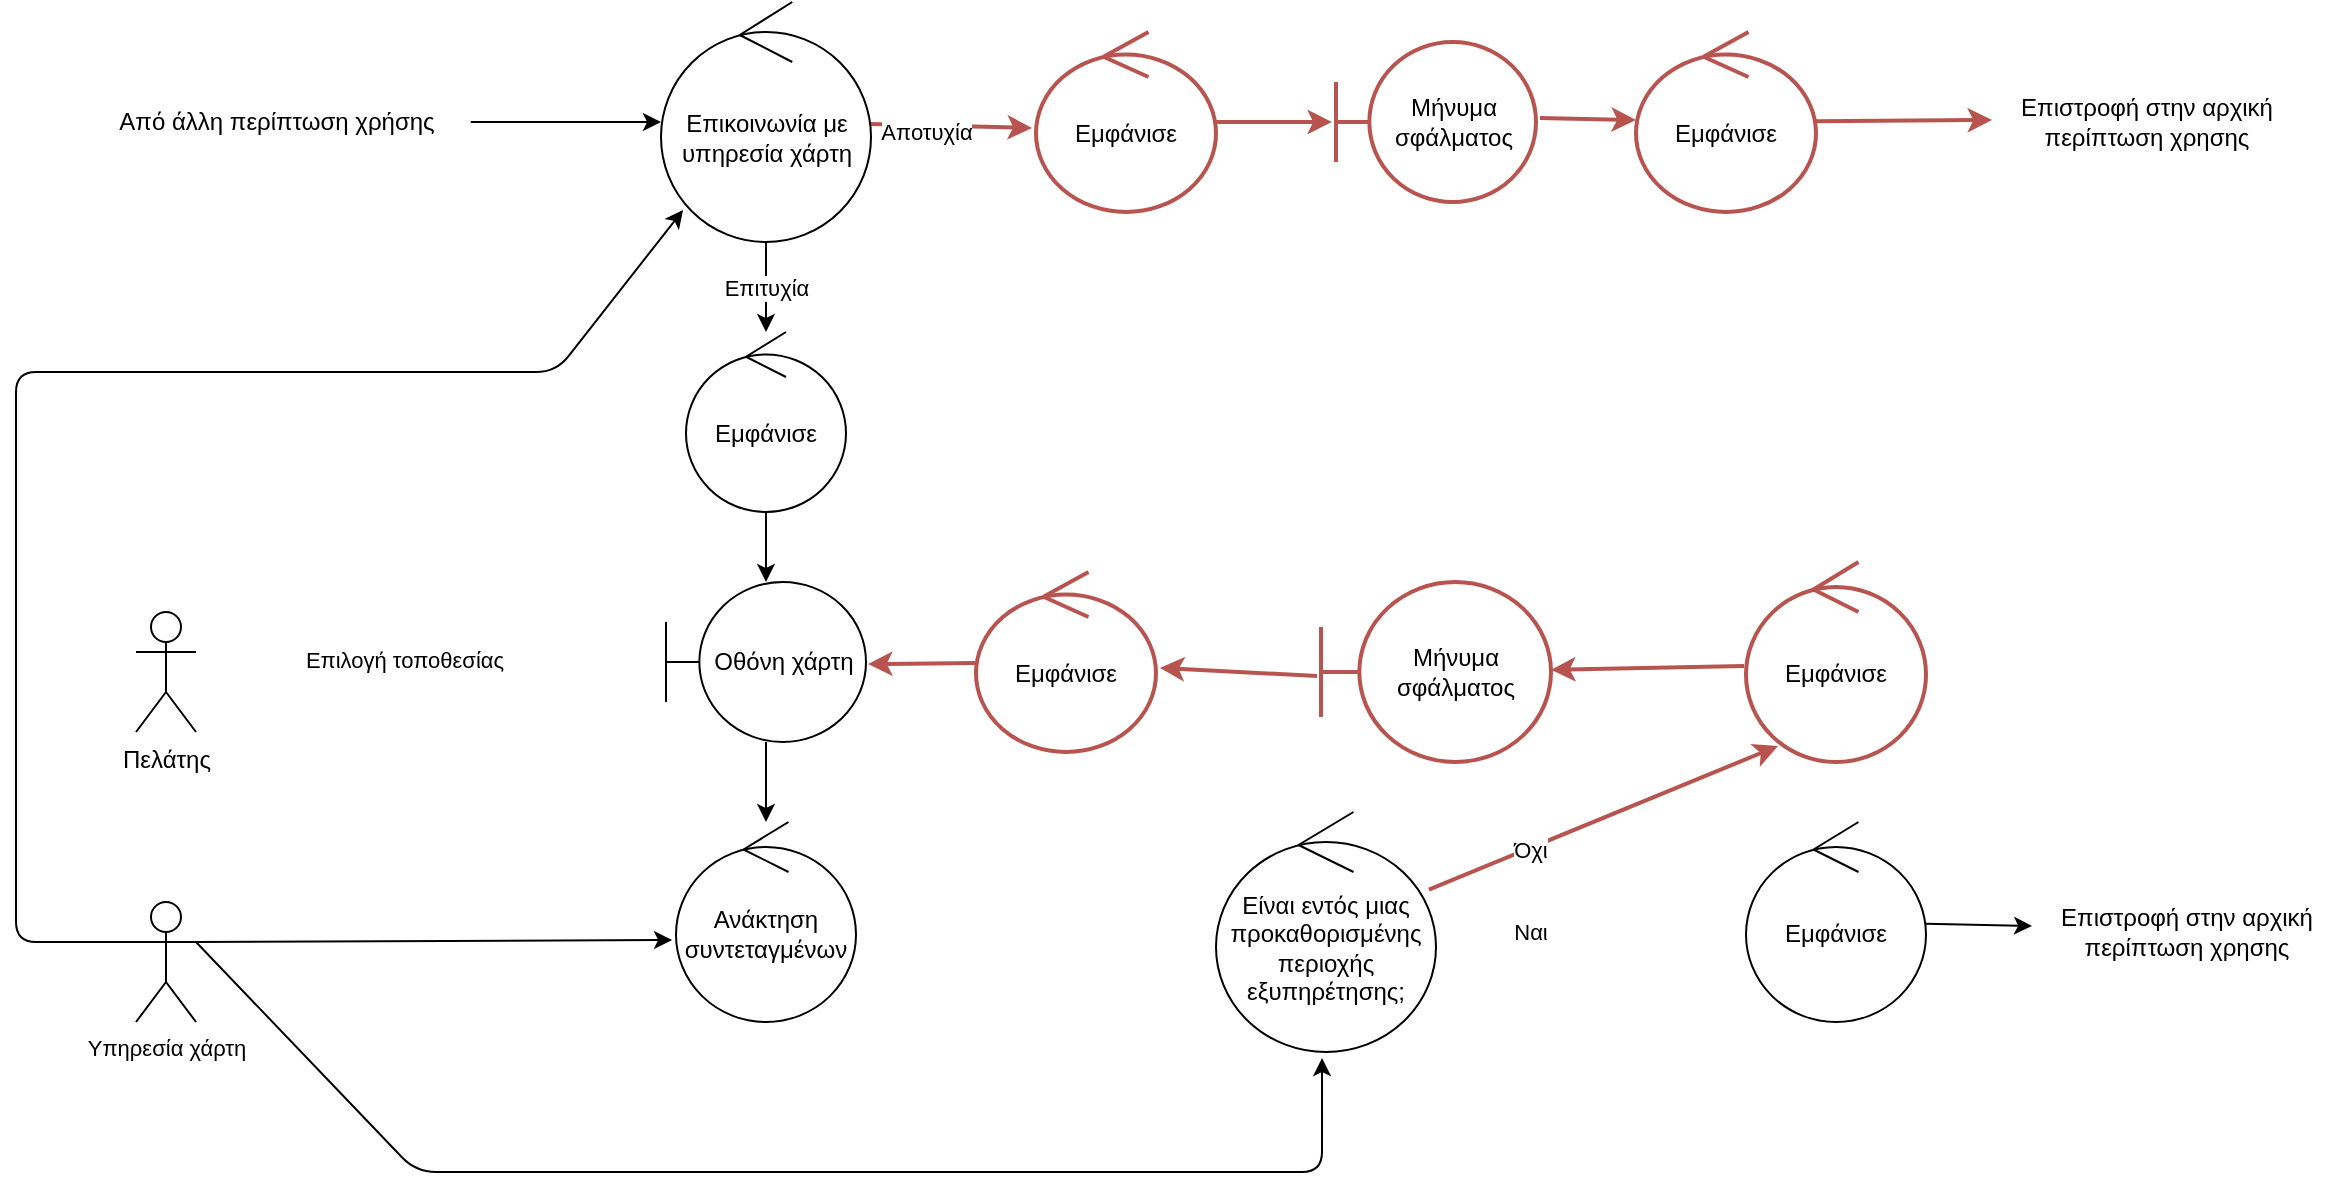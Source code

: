 <mxfile>
    <diagram id="B38KJdyEP_mGqIDorF1P" name="Page-1">
        <mxGraphModel dx="993" dy="714" grid="1" gridSize="10" guides="1" tooltips="1" connect="1" arrows="1" fold="1" page="1" pageScale="1" pageWidth="850" pageHeight="1100" math="0" shadow="0">
            <root>
                <mxCell id="0"/>
                <mxCell id="1" parent="0"/>
                <mxCell id="21" style="edgeStyle=none;html=1;strokeColor=#FFFFFF;exitX=1;exitY=0.333;exitDx=0;exitDy=0;exitPerimeter=0;entryX=0;entryY=0.475;entryDx=0;entryDy=0;entryPerimeter=0;" parent="1" source="2" target="10" edge="1">
                    <mxGeometry relative="1" as="geometry">
                        <mxPoint x="150.22" y="395.09" as="targetPoint"/>
                    </mxGeometry>
                </mxCell>
                <mxCell id="22" value="Επιλογή τοποθεσίας" style="edgeLabel;html=1;align=center;verticalAlign=middle;resizable=0;points=[];" parent="21" connectable="0" vertex="1">
                    <mxGeometry x="-0.115" y="-2" relative="1" as="geometry">
                        <mxPoint as="offset"/>
                    </mxGeometry>
                </mxCell>
                <mxCell id="2" value="Πελάτης" style="shape=umlActor;verticalLabelPosition=bottom;verticalAlign=top;html=1;" parent="1" vertex="1">
                    <mxGeometry x="250" y="450" width="30" height="60" as="geometry"/>
                </mxCell>
                <mxCell id="7" value="" style="edgeStyle=none;html=1;exitX=1.041;exitY=0.498;exitDx=0;exitDy=0;exitPerimeter=0;strokeWidth=1;" parent="1" source="48" target="6" edge="1">
                    <mxGeometry relative="1" as="geometry">
                        <mxPoint x="390" y="197" as="sourcePoint"/>
                    </mxGeometry>
                </mxCell>
                <mxCell id="41" style="edgeStyle=none;html=1;entryX=-0.022;entryY=0.533;entryDx=0;entryDy=0;entryPerimeter=0;strokeColor=#B85450;strokeWidth=2;" parent="1" source="6" target="38" edge="1">
                    <mxGeometry relative="1" as="geometry"/>
                </mxCell>
                <mxCell id="42" value="Αποτυχία" style="edgeLabel;html=1;align=center;verticalAlign=middle;resizable=0;points=[];" parent="41" connectable="0" vertex="1">
                    <mxGeometry x="-0.332" y="-3" relative="1" as="geometry">
                        <mxPoint as="offset"/>
                    </mxGeometry>
                </mxCell>
                <mxCell id="79" value="Επιτυχία" style="edgeStyle=none;html=1;" edge="1" parent="1" source="6" target="76">
                    <mxGeometry relative="1" as="geometry"/>
                </mxCell>
                <mxCell id="6" value="Επικοινωνία με υπηρεσία χάρτη" style="ellipse;shape=umlControl;whiteSpace=wrap;html=1;strokeWidth=1;" parent="1" vertex="1">
                    <mxGeometry x="512.5" y="145" width="105" height="120" as="geometry"/>
                </mxCell>
                <mxCell id="81" value="" style="edgeStyle=none;html=1;" edge="1" parent="1" source="10" target="28">
                    <mxGeometry relative="1" as="geometry"/>
                </mxCell>
                <mxCell id="10" value="Οθόνη χάρτη" style="shape=umlBoundary;whiteSpace=wrap;html=1;" parent="1" vertex="1">
                    <mxGeometry x="515" y="435" width="100" height="80" as="geometry"/>
                </mxCell>
                <mxCell id="33" style="edgeStyle=none;html=1;strokeColor=#FFFFFF;" parent="1" source="28" target="32" edge="1">
                    <mxGeometry relative="1" as="geometry"/>
                </mxCell>
                <mxCell id="28" value="Ανάκτηση συντεταγμένων" style="ellipse;shape=umlControl;whiteSpace=wrap;html=1;" parent="1" vertex="1">
                    <mxGeometry x="520" y="555" width="90" height="100" as="geometry"/>
                </mxCell>
                <mxCell id="35" style="edgeStyle=none;html=1;strokeColor=#FFFFFF;entryX=-0.044;entryY=0.58;entryDx=0;entryDy=0;entryPerimeter=0;" parent="1" source="32" target="74" edge="1">
                    <mxGeometry relative="1" as="geometry">
                        <mxPoint x="1026.55" y="605" as="targetPoint"/>
                    </mxGeometry>
                </mxCell>
                <mxCell id="36" value="Ναι" style="edgeLabel;html=1;align=center;verticalAlign=middle;resizable=0;points=[];" parent="35" connectable="0" vertex="1">
                    <mxGeometry x="-0.385" y="2" relative="1" as="geometry">
                        <mxPoint as="offset"/>
                    </mxGeometry>
                </mxCell>
                <mxCell id="51" style="edgeStyle=none;html=1;entryX=0.178;entryY=0.92;entryDx=0;entryDy=0;entryPerimeter=0;strokeColor=#B85450;strokeWidth=2;" parent="1" source="32" target="50" edge="1">
                    <mxGeometry relative="1" as="geometry"/>
                </mxCell>
                <mxCell id="52" value="Όχι" style="edgeLabel;html=1;align=center;verticalAlign=middle;resizable=0;points=[];" parent="51" connectable="0" vertex="1">
                    <mxGeometry x="-0.43" relative="1" as="geometry">
                        <mxPoint as="offset"/>
                    </mxGeometry>
                </mxCell>
                <mxCell id="32" value="Είναι εντός μιας προκαθορισμένης περιοχής εξυπηρέτησης;" style="ellipse;shape=umlControl;whiteSpace=wrap;html=1;" parent="1" vertex="1">
                    <mxGeometry x="790" y="550" width="110" height="120" as="geometry"/>
                </mxCell>
                <mxCell id="43" style="edgeStyle=none;html=1;entryX=-0.02;entryY=0.5;entryDx=0;entryDy=0;entryPerimeter=0;strokeColor=#B85450;strokeWidth=2;" parent="1" source="38" target="39" edge="1">
                    <mxGeometry relative="1" as="geometry"/>
                </mxCell>
                <mxCell id="38" value="Εμφάνισε" style="ellipse;shape=umlControl;whiteSpace=wrap;html=1;strokeColor=#B85450;strokeWidth=2;" parent="1" vertex="1">
                    <mxGeometry x="700" y="160" width="90" height="90" as="geometry"/>
                </mxCell>
                <mxCell id="44" style="edgeStyle=none;html=1;strokeColor=#B85450;strokeWidth=2;exitX=1.02;exitY=0.475;exitDx=0;exitDy=0;exitPerimeter=0;" parent="1" source="39" target="40" edge="1">
                    <mxGeometry relative="1" as="geometry"/>
                </mxCell>
                <mxCell id="39" value="Μήνυμα σφάλματος" style="shape=umlBoundary;whiteSpace=wrap;html=1;strokeColor=#B85450;strokeWidth=2;" parent="1" vertex="1">
                    <mxGeometry x="850" y="165" width="100" height="80" as="geometry"/>
                </mxCell>
                <mxCell id="46" style="edgeStyle=none;html=1;strokeColor=#B85450;strokeWidth=2;entryX=-0.013;entryY=0.475;entryDx=0;entryDy=0;entryPerimeter=0;" parent="1" source="40" target="45" edge="1">
                    <mxGeometry relative="1" as="geometry">
                        <mxPoint x="1067.11" y="450" as="targetPoint"/>
                    </mxGeometry>
                </mxCell>
                <mxCell id="40" value="Εμφάνισε" style="ellipse;shape=umlControl;whiteSpace=wrap;html=1;strokeWidth=2;strokeColor=#B85450;" parent="1" vertex="1">
                    <mxGeometry x="1000" y="160" width="90" height="90" as="geometry"/>
                </mxCell>
                <mxCell id="45" value="Επιστροφή στην αρχική&lt;br&gt;περίπτωση χρησης" style="text;html=1;align=center;verticalAlign=middle;resizable=0;points=[];autosize=1;strokeColor=none;fillColor=none;" parent="1" vertex="1">
                    <mxGeometry x="1180" y="185" width="150" height="40" as="geometry"/>
                </mxCell>
                <mxCell id="48" value="Από άλλη περίπτωση χρήσης" style="text;html=1;align=center;verticalAlign=middle;resizable=0;points=[];autosize=1;strokeColor=none;fillColor=none;strokeWidth=2;" parent="1" vertex="1">
                    <mxGeometry x="230" y="190" width="180" height="30" as="geometry"/>
                </mxCell>
                <mxCell id="57" style="edgeStyle=none;html=1;strokeColor=#B85450;strokeWidth=2;exitX=-0.011;exitY=0.52;exitDx=0;exitDy=0;exitPerimeter=0;" parent="1" source="50" target="55" edge="1">
                    <mxGeometry relative="1" as="geometry"/>
                </mxCell>
                <mxCell id="50" value="Εμφάνισε" style="ellipse;shape=umlControl;whiteSpace=wrap;html=1;strokeWidth=2;strokeColor=#B85450;" parent="1" vertex="1">
                    <mxGeometry x="1055" y="425" width="90" height="100" as="geometry"/>
                </mxCell>
                <mxCell id="60" style="edgeStyle=none;html=1;strokeColor=#B85450;strokeWidth=2;exitX=-0.017;exitY=0.522;exitDx=0;exitDy=0;exitPerimeter=0;entryX=1.022;entryY=0.533;entryDx=0;entryDy=0;entryPerimeter=0;" parent="1" source="55" target="59" edge="1">
                    <mxGeometry relative="1" as="geometry">
                        <mxPoint x="490" y="530" as="targetPoint"/>
                    </mxGeometry>
                </mxCell>
                <mxCell id="55" value="Μήνυμα σφάλματος" style="shape=umlBoundary;whiteSpace=wrap;html=1;strokeWidth=2;strokeColor=#B85450;" parent="1" vertex="1">
                    <mxGeometry x="842.5" y="435" width="115" height="90" as="geometry"/>
                </mxCell>
                <mxCell id="62" style="edgeStyle=none;html=1;entryX=1.01;entryY=0.513;entryDx=0;entryDy=0;entryPerimeter=0;strokeColor=#B85450;strokeWidth=2;" parent="1" source="59" target="10" edge="1">
                    <mxGeometry relative="1" as="geometry"/>
                </mxCell>
                <mxCell id="59" value="Εμφάνισε" style="ellipse;shape=umlControl;whiteSpace=wrap;html=1;strokeWidth=2;strokeColor=#B85450;" parent="1" vertex="1">
                    <mxGeometry x="670" y="430" width="90" height="90" as="geometry"/>
                </mxCell>
                <mxCell id="69" style="edgeStyle=none;html=1;entryX=0.105;entryY=0.867;entryDx=0;entryDy=0;entryPerimeter=0;strokeWidth=1;exitX=0;exitY=0.333;exitDx=0;exitDy=0;exitPerimeter=0;" parent="1" source="66" target="6" edge="1">
                    <mxGeometry relative="1" as="geometry">
                        <Array as="points">
                            <mxPoint x="190" y="615"/>
                            <mxPoint x="190" y="330"/>
                            <mxPoint x="460" y="330"/>
                        </Array>
                    </mxGeometry>
                </mxCell>
                <mxCell id="70" style="edgeStyle=none;html=1;entryX=-0.022;entryY=0.59;entryDx=0;entryDy=0;entryPerimeter=0;strokeWidth=1;exitX=1;exitY=0.333;exitDx=0;exitDy=0;exitPerimeter=0;" parent="1" source="66" target="28" edge="1">
                    <mxGeometry relative="1" as="geometry"/>
                </mxCell>
                <mxCell id="71" style="edgeStyle=none;html=1;entryX=0.482;entryY=1.025;entryDx=0;entryDy=0;entryPerimeter=0;strokeWidth=1;exitX=1;exitY=0.333;exitDx=0;exitDy=0;exitPerimeter=0;" parent="1" source="66" target="32" edge="1">
                    <mxGeometry relative="1" as="geometry">
                        <Array as="points">
                            <mxPoint x="390" y="730"/>
                            <mxPoint x="843" y="730"/>
                        </Array>
                    </mxGeometry>
                </mxCell>
                <mxCell id="66" value="Υπηρεσία χάρτη" style="shape=umlActor;verticalLabelPosition=bottom;verticalAlign=top;html=1;fontSize=11;" parent="1" vertex="1">
                    <mxGeometry x="250" y="595" width="30" height="60" as="geometry"/>
                </mxCell>
                <mxCell id="73" value="Επιστροφή στην αρχική&lt;br&gt;περίπτωση χρησης" style="text;html=1;align=center;verticalAlign=middle;resizable=0;points=[];autosize=1;strokeColor=none;fillColor=none;" parent="1" vertex="1">
                    <mxGeometry x="1200" y="590" width="150" height="40" as="geometry"/>
                </mxCell>
                <mxCell id="75" style="edgeStyle=none;html=1;entryX=-0.013;entryY=0.425;entryDx=0;entryDy=0;entryPerimeter=0;strokeWidth=1;" parent="1" source="74" target="73" edge="1">
                    <mxGeometry relative="1" as="geometry"/>
                </mxCell>
                <mxCell id="74" value="Εμφάνισε" style="ellipse;shape=umlControl;whiteSpace=wrap;html=1;" parent="1" vertex="1">
                    <mxGeometry x="1055" y="555" width="90" height="100" as="geometry"/>
                </mxCell>
                <mxCell id="80" value="" style="edgeStyle=none;html=1;" edge="1" parent="1" source="76" target="10">
                    <mxGeometry relative="1" as="geometry"/>
                </mxCell>
                <mxCell id="76" value="Εμφάνισε" style="ellipse;shape=umlControl;whiteSpace=wrap;html=1;" vertex="1" parent="1">
                    <mxGeometry x="525" y="310" width="80" height="90" as="geometry"/>
                </mxCell>
            </root>
        </mxGraphModel>
    </diagram>
</mxfile>